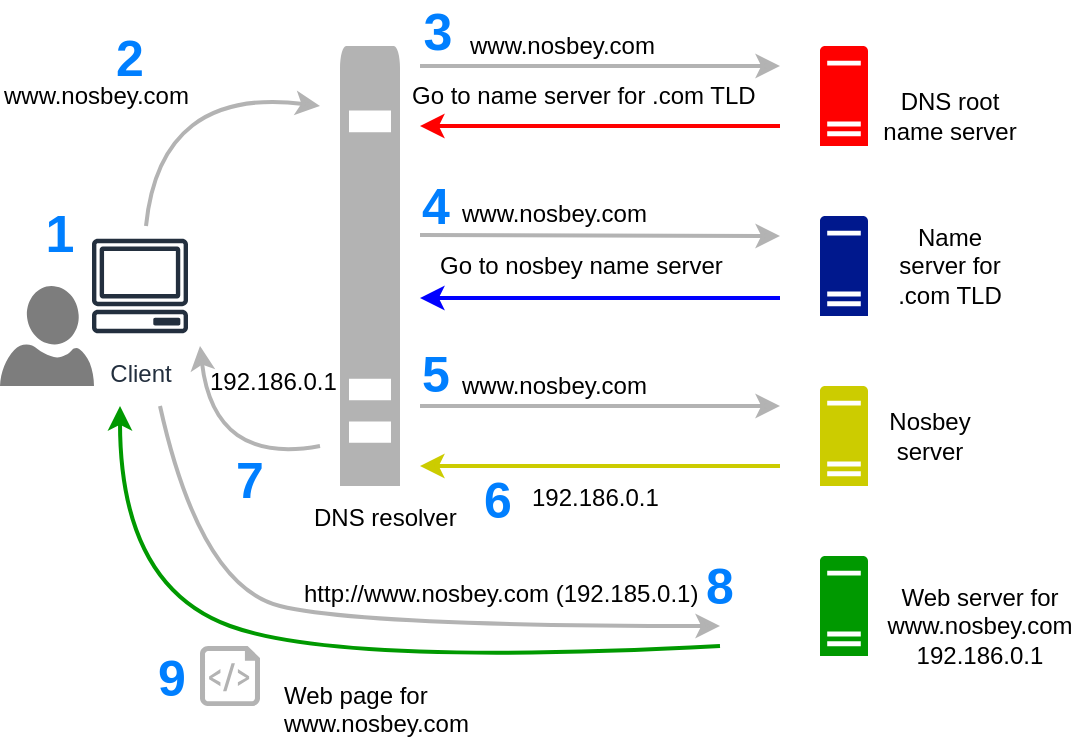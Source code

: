 <mxfile type="device" version="11.0.2"><diagram id="ajUwdp53yHzfPRgicse1" name="Page-1"><mxGraphModel grid="1" dx="528" dy="562" gridSize="10" guides="1" tooltips="1" connect="1" arrows="1" fold="1" page="1" pageScale="1" pageWidth="850" pageHeight="1100" math="0" shadow="0"><root><mxCell id="0"/><mxCell id="1" parent="0"/><mxCell id="yVqTYsAr23Ki735IwlQB-1" value="Client" parent="1" style="outlineConnect=0;fontColor=#232F3E;gradientColor=none;strokeColor=#232F3E;fillColor=#ffffff;dashed=0;verticalLabelPosition=bottom;verticalAlign=top;align=center;html=1;fontSize=12;fontStyle=0;aspect=fixed;shape=mxgraph.aws4.resourceIcon;resIcon=mxgraph.aws4.client;" vertex="1"><mxGeometry as="geometry" y="180" x="50" width="60" height="60"/></mxCell><mxCell id="yVqTYsAr23Ki735IwlQB-2" value="" parent="1" style="shadow=0;dashed=0;html=1;strokeColor=none;labelPosition=center;verticalLabelPosition=bottom;verticalAlign=top;align=center;shape=mxgraph.azure.user;fillColor=#7D7D7D;" vertex="1"><mxGeometry as="geometry" y="210" x="10" width="47" height="50"/></mxCell><mxCell id="yVqTYsAr23Ki735IwlQB-5" value="" parent="1" style="pointerEvents=1;shadow=0;dashed=0;html=1;strokeColor=none;labelPosition=center;verticalLabelPosition=bottom;verticalAlign=top;align=center;shape=mxgraph.mscae.enterprise.server_generic;fillColor=#B3B3B3;" vertex="1"><mxGeometry as="geometry" y="90" x="180" width="30" height="220"/></mxCell><mxCell id="yVqTYsAr23Ki735IwlQB-6" value="" parent="1" style="pointerEvents=1;shadow=0;dashed=0;html=1;strokeColor=none;labelPosition=center;verticalLabelPosition=bottom;verticalAlign=top;align=center;shape=mxgraph.mscae.enterprise.server_generic;fillColor=#FF0000;" vertex="1"><mxGeometry as="geometry" y="90" x="420" width="24" height="50"/></mxCell><mxCell id="yVqTYsAr23Ki735IwlQB-7" value="" parent="1" style="pointerEvents=1;shadow=0;dashed=0;html=1;strokeColor=none;labelPosition=center;verticalLabelPosition=bottom;verticalAlign=top;align=center;shape=mxgraph.mscae.enterprise.server_generic;fillColor=#00188D;" vertex="1"><mxGeometry as="geometry" y="175" x="420" width="24" height="50"/></mxCell><mxCell id="yVqTYsAr23Ki735IwlQB-8" value="" parent="1" style="pointerEvents=1;shadow=0;dashed=0;html=1;strokeColor=none;labelPosition=center;verticalLabelPosition=bottom;verticalAlign=top;align=center;shape=mxgraph.mscae.enterprise.server_generic;fillColor=#CCCC00;" vertex="1"><mxGeometry as="geometry" y="260" x="420" width="24" height="50"/></mxCell><mxCell id="yVqTYsAr23Ki735IwlQB-9" value="" parent="1" style="pointerEvents=1;shadow=0;dashed=0;html=1;strokeColor=none;labelPosition=center;verticalLabelPosition=bottom;verticalAlign=top;align=center;shape=mxgraph.mscae.enterprise.server_generic;fillColor=#009900;" vertex="1"><mxGeometry as="geometry" y="345" x="420" width="24" height="50"/></mxCell><mxCell id="yVqTYsAr23Ki735IwlQB-11" value="" parent="1" style="endArrow=classic;html=1;strokeColor=#B3B3B3;strokeWidth=2;" edge="1"><mxGeometry as="geometry" width="50" height="50" relative="1"><mxPoint as="sourcePoint" y="100" x="220"/><mxPoint as="targetPoint" y="100" x="400"/></mxGeometry></mxCell><mxCell id="yVqTYsAr23Ki735IwlQB-12" value="" parent="1" style="endArrow=classic;html=1;strokeColor=#B3B3B3;strokeWidth=2;" edge="1"><mxGeometry as="geometry" width="50" height="50" relative="1"><mxPoint as="sourcePoint" y="184.5" x="220"/><mxPoint as="targetPoint" y="185" x="400"/></mxGeometry></mxCell><mxCell id="yVqTYsAr23Ki735IwlQB-13" value="" parent="1" style="endArrow=classic;html=1;strokeColor=#B3B3B3;strokeWidth=2;" edge="1"><mxGeometry as="geometry" width="50" height="50" relative="1"><mxPoint as="sourcePoint" y="270.0" x="220"/><mxPoint as="targetPoint" y="270" x="400"/></mxGeometry></mxCell><mxCell id="yVqTYsAr23Ki735IwlQB-14" value="" parent="1" style="endArrow=classic;html=1;strokeColor=#FF0000;strokeWidth=2;" edge="1"><mxGeometry as="geometry" width="50" height="50" relative="1"><mxPoint as="sourcePoint" y="130" x="400"/><mxPoint as="targetPoint" y="130" x="220"/></mxGeometry></mxCell><mxCell id="yVqTYsAr23Ki735IwlQB-15" value="" parent="1" style="endArrow=classic;html=1;strokeColor=#0000FF;strokeWidth=2;" edge="1"><mxGeometry as="geometry" width="50" height="50" relative="1"><mxPoint as="sourcePoint" y="216" x="400"/><mxPoint as="targetPoint" y="216" x="220"/></mxGeometry></mxCell><mxCell id="yVqTYsAr23Ki735IwlQB-16" value="" parent="1" style="endArrow=classic;html=1;strokeColor=#CCCC00;strokeWidth=2;" edge="1"><mxGeometry as="geometry" width="50" height="50" relative="1"><mxPoint as="sourcePoint" y="300" x="400"/><mxPoint as="targetPoint" y="300" x="220"/></mxGeometry></mxCell><mxCell id="yVqTYsAr23Ki735IwlQB-17" value="" parent="1" style="curved=1;endArrow=classic;html=1;strokeColor=#009900;strokeWidth=2;" edge="1"><mxGeometry as="geometry" width="50" height="50" relative="1"><mxPoint as="sourcePoint" y="390" x="370"/><mxPoint as="targetPoint" y="270" x="70"/><Array as="points"><mxPoint y="400" x="180"/><mxPoint y="360" x="70"/></Array></mxGeometry></mxCell><mxCell id="yVqTYsAr23Ki735IwlQB-18" value="" parent="1" style="curved=1;endArrow=classic;html=1;strokeColor=#B3B3B3;strokeWidth=2;" edge="1"><mxGeometry as="geometry" width="50" height="50" relative="1"><mxPoint as="sourcePoint" y="270" x="90"/><mxPoint as="targetPoint" y="380" x="370"/><Array as="points"><mxPoint y="360" x="110"/><mxPoint y="380" x="190"/></Array></mxGeometry></mxCell><mxCell id="yVqTYsAr23Ki735IwlQB-19" value="" parent="1" style="curved=1;endArrow=classic;html=1;strokeColor=#B3B3B3;strokeWidth=2;" edge="1" source="yVqTYsAr23Ki735IwlQB-1"><mxGeometry as="geometry" width="50" height="50" relative="1"><mxPoint as="sourcePoint" y="160" x="80"/><mxPoint as="targetPoint" y="120" x="170"/><Array as="points"><mxPoint y="110" x="90"/></Array></mxGeometry></mxCell><mxCell id="yVqTYsAr23Ki735IwlQB-21" value="" parent="1" style="curved=1;endArrow=classic;html=1;strokeColor=#B3B3B3;strokeWidth=2;" edge="1"><mxGeometry as="geometry" width="50" height="50" relative="1"><mxPoint as="sourcePoint" y="290" x="170"/><mxPoint as="targetPoint" y="240" x="110"/><Array as="points"><mxPoint y="300" x="117"/></Array></mxGeometry></mxCell><mxCell id="yVqTYsAr23Ki735IwlQB-22" value="www.nosbey.com" parent="1" style="text;html=1;resizable=0;points=[];autosize=1;align=left;verticalAlign=top;spacingTop=-4;" vertex="1"><mxGeometry as="geometry" y="105" x="10" width="110" height="20"/></mxCell><mxCell id="yVqTYsAr23Ki735IwlQB-27" value="www.nosbey.com" parent="1" style="text;html=1;resizable=0;points=[];autosize=1;align=left;verticalAlign=top;spacingTop=-4;" vertex="1"><mxGeometry as="geometry" y="80" x="243" width="110" height="20"/></mxCell><mxCell id="yVqTYsAr23Ki735IwlQB-30" value="www.nosbey.com" parent="1" style="text;html=1;resizable=0;points=[];autosize=1;align=left;verticalAlign=top;spacingTop=-4;" vertex="1"><mxGeometry as="geometry" y="164" x="239" width="110" height="20"/></mxCell><mxCell id="yVqTYsAr23Ki735IwlQB-31" value="www.nosbey.com" parent="1" style="text;html=1;resizable=0;points=[];autosize=1;align=left;verticalAlign=top;spacingTop=-4;" vertex="1"><mxGeometry as="geometry" y="250" x="239" width="110" height="20"/></mxCell><mxCell id="yVqTYsAr23Ki735IwlQB-33" value="DNS root name server" parent="1" style="text;html=1;strokeColor=none;fillColor=none;align=center;verticalAlign=middle;whiteSpace=wrap;rounded=0;" vertex="1"><mxGeometry as="geometry" y="115" x="450" width="70" height="20"/></mxCell><mxCell id="yVqTYsAr23Ki735IwlQB-34" value="Name server for .com TLD" parent="1" style="text;html=1;strokeColor=none;fillColor=none;align=center;verticalAlign=middle;whiteSpace=wrap;rounded=0;" vertex="1"><mxGeometry as="geometry" y="190" x="450" width="70" height="20"/></mxCell><mxCell id="yVqTYsAr23Ki735IwlQB-35" value="Nosbey server" parent="1" style="text;html=1;strokeColor=none;fillColor=none;align=center;verticalAlign=middle;whiteSpace=wrap;rounded=0;" vertex="1"><mxGeometry as="geometry" y="275" x="450" width="50" height="20"/></mxCell><mxCell id="yVqTYsAr23Ki735IwlQB-37" value="Web server for www.nosbey.com 192.186.0.1" parent="1" style="text;html=1;strokeColor=none;fillColor=none;align=center;verticalAlign=middle;whiteSpace=wrap;rounded=0;" vertex="1"><mxGeometry as="geometry" y="370" x="475" width="50" height="20"/></mxCell><mxCell id="yVqTYsAr23Ki735IwlQB-38" value="DNS resolver" parent="1" style="text;html=1;resizable=0;points=[];autosize=1;align=left;verticalAlign=top;spacingTop=-4;" vertex="1"><mxGeometry as="geometry" y="316" x="165" width="90" height="20"/></mxCell><mxCell id="yVqTYsAr23Ki735IwlQB-39" value="http://www.nosbey.com (192.185.0.1)" parent="1" style="text;html=1;resizable=0;points=[];autosize=1;align=left;verticalAlign=top;spacingTop=-4;" vertex="1"><mxGeometry as="geometry" y="354" x="160" width="210" height="20"/></mxCell><mxCell id="yVqTYsAr23Ki735IwlQB-40" value="" parent="1" style="pointerEvents=1;shadow=0;dashed=0;html=1;strokeColor=none;labelPosition=center;verticalLabelPosition=bottom;verticalAlign=top;align=center;shape=mxgraph.azure.script_file;fillColor=#B3B3B3;" vertex="1"><mxGeometry as="geometry" y="390" x="110" width="30" height="30"/></mxCell><mxCell id="yVqTYsAr23Ki735IwlQB-41" value="Web page for&lt;br&gt;www.nosbey.com" parent="1" style="text;html=1;resizable=0;points=[];autosize=1;align=left;verticalAlign=top;spacingTop=-4;" vertex="1"><mxGeometry as="geometry" y="405" x="150" width="110" height="30"/></mxCell><mxCell id="yVqTYsAr23Ki735IwlQB-42" value="Go to name server for .com TLD" parent="1" style="text;html=1;resizable=0;points=[];autosize=1;align=left;verticalAlign=top;spacingTop=-4;" vertex="1"><mxGeometry as="geometry" y="105" x="214" width="190" height="20"/></mxCell><mxCell id="yVqTYsAr23Ki735IwlQB-43" value="Go to nosbey name server" parent="1" style="text;html=1;resizable=0;points=[];autosize=1;align=left;verticalAlign=top;spacingTop=-4;" vertex="1"><mxGeometry as="geometry" y="190" x="228" width="160" height="20"/></mxCell><mxCell id="yVqTYsAr23Ki735IwlQB-44" value="192.186.0.1" parent="1" style="text;html=1;resizable=0;points=[];autosize=1;align=left;verticalAlign=top;spacingTop=-4;" vertex="1"><mxGeometry as="geometry" y="306" x="274" width="80" height="20"/></mxCell><mxCell id="yVqTYsAr23Ki735IwlQB-45" value="192.186.0.1" parent="1" style="text;html=1;resizable=0;points=[];autosize=1;align=left;verticalAlign=top;spacingTop=-4;" vertex="1"><mxGeometry as="geometry" y="248" x="113" width="80" height="20"/></mxCell><mxCell id="yVqTYsAr23Ki735IwlQB-48" value="&lt;font color=&quot;#007fff&quot; style=&quot;font-size: 26px&quot;&gt;&lt;b&gt;1&lt;/b&gt;&lt;/font&gt;" parent="1" style="text;html=1;strokeColor=none;fillColor=none;align=center;verticalAlign=middle;whiteSpace=wrap;rounded=0;" vertex="1"><mxGeometry as="geometry" y="169" x="30" width="20" height="30"/></mxCell><mxCell id="yVqTYsAr23Ki735IwlQB-49" value="&lt;b&gt;&lt;font color=&quot;#007fff&quot; style=&quot;font-size: 25px&quot;&gt;2&lt;/font&gt;&lt;/b&gt;" parent="1" style="text;html=1;strokeColor=none;fillColor=none;align=center;verticalAlign=middle;whiteSpace=wrap;rounded=0;" vertex="1"><mxGeometry as="geometry" y="80" x="65" width="20" height="30"/></mxCell><mxCell id="yVqTYsAr23Ki735IwlQB-50" value="&lt;b&gt;&lt;font color=&quot;#007fff&quot; style=&quot;font-size: 26px&quot;&gt;3&lt;/font&gt;&lt;/b&gt;" parent="1" style="text;html=1;strokeColor=none;fillColor=none;align=center;verticalAlign=middle;whiteSpace=wrap;rounded=0;" vertex="1"><mxGeometry as="geometry" y="68" x="219" width="20" height="30"/></mxCell><mxCell id="yVqTYsAr23Ki735IwlQB-51" value="4" parent="1" style="text;html=1;strokeColor=none;fillColor=none;align=center;verticalAlign=middle;whiteSpace=wrap;rounded=0;fontSize=25;fontColor=#007FFF;fontStyle=1" vertex="1"><mxGeometry as="geometry" y="154" x="218" width="20" height="30"/></mxCell><mxCell id="yVqTYsAr23Ki735IwlQB-52" value="5" parent="1" style="text;html=1;strokeColor=none;fillColor=none;align=center;verticalAlign=middle;whiteSpace=wrap;rounded=0;fontSize=25;fontColor=#007FFF;fontStyle=1" vertex="1"><mxGeometry as="geometry" y="238" x="218" width="20" height="30"/></mxCell><mxCell id="yVqTYsAr23Ki735IwlQB-53" value="6" parent="1" style="text;html=1;strokeColor=none;fillColor=none;align=center;verticalAlign=middle;whiteSpace=wrap;rounded=0;fontSize=25;fontColor=#007FFF;fontStyle=1" vertex="1"><mxGeometry as="geometry" y="301" x="249" width="20" height="30"/></mxCell><mxCell id="yVqTYsAr23Ki735IwlQB-54" value="7" parent="1" style="text;html=1;strokeColor=none;fillColor=none;align=center;verticalAlign=middle;whiteSpace=wrap;rounded=0;fontSize=25;fontColor=#007FFF;fontStyle=1" vertex="1"><mxGeometry as="geometry" y="291" x="125" width="20" height="30"/></mxCell><mxCell id="yVqTYsAr23Ki735IwlQB-55" value="8" parent="1" style="text;html=1;strokeColor=none;fillColor=none;align=center;verticalAlign=middle;whiteSpace=wrap;rounded=0;fontSize=25;fontColor=#007FFF;fontStyle=1" vertex="1"><mxGeometry as="geometry" y="344" x="360" width="20" height="30"/></mxCell><mxCell id="yVqTYsAr23Ki735IwlQB-56" value="9" parent="1" style="text;html=1;strokeColor=none;fillColor=none;align=center;verticalAlign=middle;whiteSpace=wrap;rounded=0;fontSize=25;fontColor=#007FFF;fontStyle=1" vertex="1"><mxGeometry as="geometry" y="390" x="86" width="20" height="30"/></mxCell></root></mxGraphModel></diagram></mxfile>